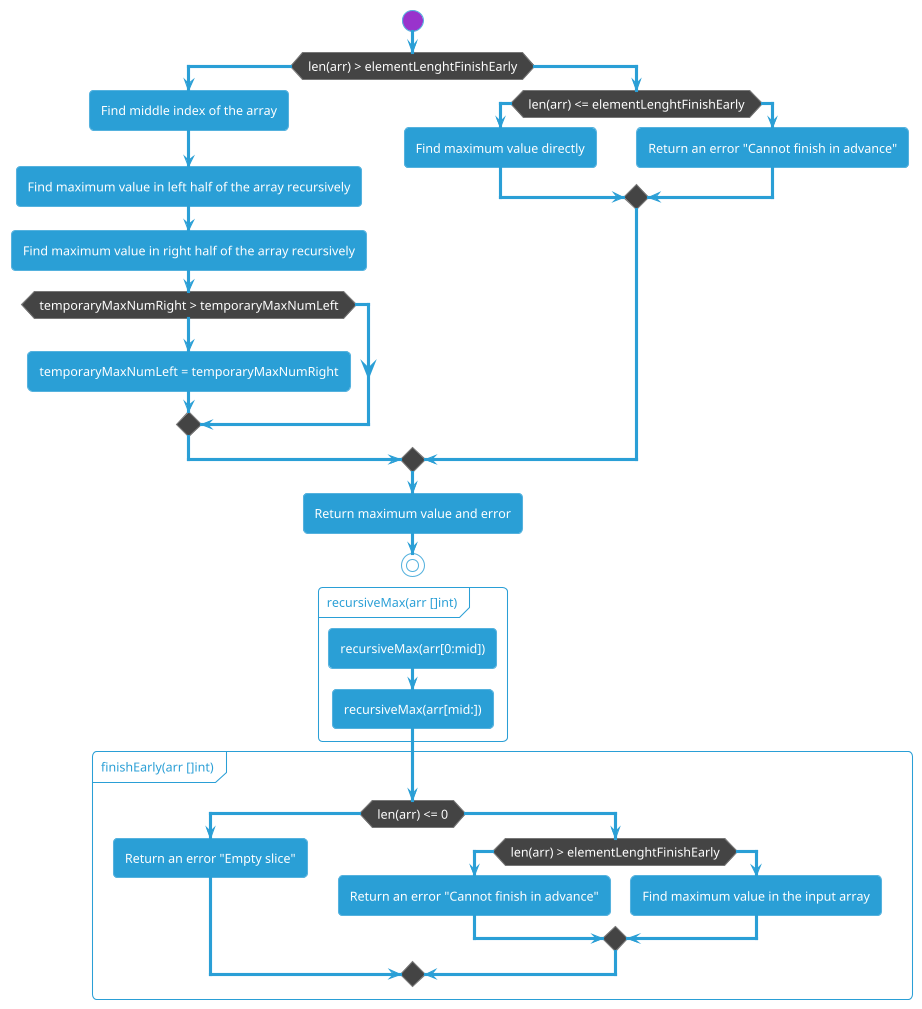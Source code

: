 @startuml
!theme cyborg
start
if (len(arr) > elementLenghtFinishEarly) then (yes)
:Find middle index of the array;
:Find maximum value in left half of the array recursively;
:Find maximum value in right half of the array recursively;
if (temporaryMaxNumRight > temporaryMaxNumLeft) then (yes)
:temporaryMaxNumLeft = temporaryMaxNumRight;
endif
else (no)
if (len(arr) <= elementLenghtFinishEarly) then (yes)
:Find maximum value directly;
else (no)
:Return an error "Cannot finish in advance";
endif
endif
:Return maximum value and error;
stop

partition "recursiveMax(arr []int)" {
:recursiveMax(arr[0:mid]);
:recursiveMax(arr[mid:]);
}

partition "finishEarly(arr []int)" {
if (len(arr) <= 0) then (yes)
:Return an error "Empty slice";
else (no)
if (len(arr) > elementLenghtFinishEarly) then (yes)
:Return an error "Cannot finish in advance";
else (no)
:Find maximum value in the input array;
endif
endif
}
@enduml
